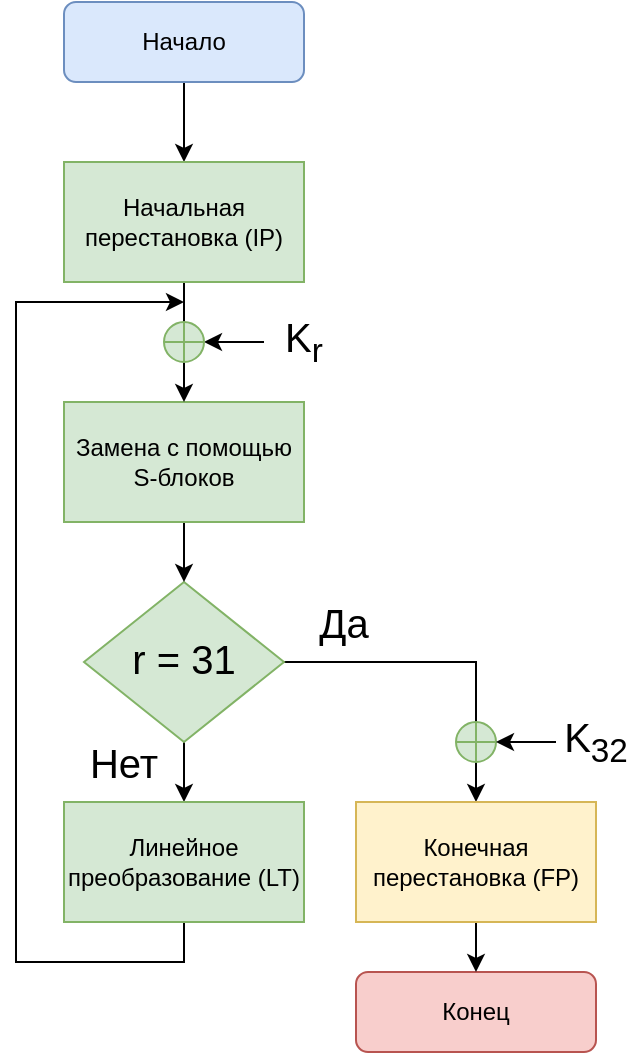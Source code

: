 <mxfile version="14.5.1" type="device"><diagram id="C5RBs43oDa-KdzZeNtuy" name="Page-1"><mxGraphModel dx="1038" dy="616" grid="1" gridSize="10" guides="1" tooltips="1" connect="1" arrows="1" fold="1" page="1" pageScale="1" pageWidth="827" pageHeight="1169" math="0" shadow="0"><root><mxCell id="WIyWlLk6GJQsqaUBKTNV-0"/><mxCell id="WIyWlLk6GJQsqaUBKTNV-1" parent="WIyWlLk6GJQsqaUBKTNV-0"/><mxCell id="W6OIuQh1wU8y-B009mdB-8" style="edgeStyle=orthogonalEdgeStyle;rounded=0;orthogonalLoop=1;jettySize=auto;html=1;exitX=0.5;exitY=1;exitDx=0;exitDy=0;entryX=0.5;entryY=0;entryDx=0;entryDy=0;" parent="WIyWlLk6GJQsqaUBKTNV-1" source="WIyWlLk6GJQsqaUBKTNV-3" target="W6OIuQh1wU8y-B009mdB-6" edge="1"><mxGeometry relative="1" as="geometry"/></mxCell><mxCell id="WIyWlLk6GJQsqaUBKTNV-3" value="Начало" style="rounded=1;whiteSpace=wrap;html=1;fontSize=12;glass=0;strokeWidth=1;shadow=0;fillColor=#dae8fc;strokeColor=#6c8ebf;" parent="WIyWlLk6GJQsqaUBKTNV-1" vertex="1"><mxGeometry x="364" y="40" width="120" height="40" as="geometry"/></mxCell><mxCell id="W6OIuQh1wU8y-B009mdB-16" style="edgeStyle=orthogonalEdgeStyle;rounded=0;orthogonalLoop=1;jettySize=auto;html=1;exitX=0.5;exitY=1;exitDx=0;exitDy=0;entryX=0.5;entryY=0;entryDx=0;entryDy=0;" parent="WIyWlLk6GJQsqaUBKTNV-1" source="WIyWlLk6GJQsqaUBKTNV-6" target="W6OIuQh1wU8y-B009mdB-15" edge="1"><mxGeometry relative="1" as="geometry"/></mxCell><mxCell id="W6OIuQh1wU8y-B009mdB-24" style="edgeStyle=orthogonalEdgeStyle;rounded=0;orthogonalLoop=1;jettySize=auto;html=1;exitX=1;exitY=0.5;exitDx=0;exitDy=0;entryX=0.5;entryY=0;entryDx=0;entryDy=0;" parent="WIyWlLk6GJQsqaUBKTNV-1" source="WIyWlLk6GJQsqaUBKTNV-6" target="W6OIuQh1wU8y-B009mdB-7" edge="1"><mxGeometry relative="1" as="geometry"/></mxCell><mxCell id="WIyWlLk6GJQsqaUBKTNV-6" value="&lt;font style=&quot;font-size: 20px&quot;&gt;r = 31&lt;/font&gt;" style="rhombus;whiteSpace=wrap;html=1;shadow=0;fontFamily=Helvetica;fontSize=12;align=center;strokeWidth=1;spacing=6;spacingTop=-4;fillColor=#d5e8d4;strokeColor=#82b366;" parent="WIyWlLk6GJQsqaUBKTNV-1" vertex="1"><mxGeometry x="374" y="330" width="100" height="80" as="geometry"/></mxCell><mxCell id="WIyWlLk6GJQsqaUBKTNV-11" value="Конец" style="rounded=1;whiteSpace=wrap;html=1;fontSize=12;glass=0;strokeWidth=1;shadow=0;fillColor=#f8cecc;strokeColor=#b85450;" parent="WIyWlLk6GJQsqaUBKTNV-1" vertex="1"><mxGeometry x="510" y="525" width="120" height="40" as="geometry"/></mxCell><mxCell id="W6OIuQh1wU8y-B009mdB-4" value="" style="shape=orEllipse;perimeter=ellipsePerimeter;whiteSpace=wrap;html=1;backgroundOutline=1;fillColor=#d5e8d4;strokeColor=#82b366;" parent="WIyWlLk6GJQsqaUBKTNV-1" vertex="1"><mxGeometry x="560" y="400" width="20" height="20" as="geometry"/></mxCell><mxCell id="W6OIuQh1wU8y-B009mdB-14" style="edgeStyle=orthogonalEdgeStyle;rounded=0;orthogonalLoop=1;jettySize=auto;html=1;exitX=0.5;exitY=1;exitDx=0;exitDy=0;entryX=0.5;entryY=0;entryDx=0;entryDy=0;" parent="WIyWlLk6GJQsqaUBKTNV-1" source="W6OIuQh1wU8y-B009mdB-5" target="WIyWlLk6GJQsqaUBKTNV-6" edge="1"><mxGeometry relative="1" as="geometry"/></mxCell><mxCell id="W6OIuQh1wU8y-B009mdB-5" value="Замена с помощью S-блоков" style="rounded=0;whiteSpace=wrap;html=1;fillColor=#d5e8d4;strokeColor=#82b366;" parent="WIyWlLk6GJQsqaUBKTNV-1" vertex="1"><mxGeometry x="364" y="240" width="120" height="60" as="geometry"/></mxCell><mxCell id="W6OIuQh1wU8y-B009mdB-11" style="edgeStyle=orthogonalEdgeStyle;rounded=0;orthogonalLoop=1;jettySize=auto;html=1;exitX=0.5;exitY=1;exitDx=0;exitDy=0;entryX=0.5;entryY=0;entryDx=0;entryDy=0;" parent="WIyWlLk6GJQsqaUBKTNV-1" source="W6OIuQh1wU8y-B009mdB-6" target="W6OIuQh1wU8y-B009mdB-5" edge="1"><mxGeometry relative="1" as="geometry"/></mxCell><mxCell id="W6OIuQh1wU8y-B009mdB-6" value="Начальная перестановка (IP)" style="rounded=0;whiteSpace=wrap;html=1;fillColor=#d5e8d4;strokeColor=#82b366;" parent="WIyWlLk6GJQsqaUBKTNV-1" vertex="1"><mxGeometry x="364" y="120" width="120" height="60" as="geometry"/></mxCell><mxCell id="W6OIuQh1wU8y-B009mdB-21" style="edgeStyle=orthogonalEdgeStyle;rounded=0;orthogonalLoop=1;jettySize=auto;html=1;exitX=0.5;exitY=1;exitDx=0;exitDy=0;entryX=0.5;entryY=0;entryDx=0;entryDy=0;" parent="WIyWlLk6GJQsqaUBKTNV-1" source="W6OIuQh1wU8y-B009mdB-7" target="WIyWlLk6GJQsqaUBKTNV-11" edge="1"><mxGeometry relative="1" as="geometry"/></mxCell><mxCell id="W6OIuQh1wU8y-B009mdB-7" value="Конечная перестановка (FP)" style="rounded=0;whiteSpace=wrap;html=1;fillColor=#fff2cc;strokeColor=#d6b656;" parent="WIyWlLk6GJQsqaUBKTNV-1" vertex="1"><mxGeometry x="510" y="440" width="120" height="60" as="geometry"/></mxCell><mxCell id="W6OIuQh1wU8y-B009mdB-19" style="edgeStyle=orthogonalEdgeStyle;rounded=0;orthogonalLoop=1;jettySize=auto;html=1;exitX=0.5;exitY=1;exitDx=0;exitDy=0;" parent="WIyWlLk6GJQsqaUBKTNV-1" source="W6OIuQh1wU8y-B009mdB-15" edge="1"><mxGeometry relative="1" as="geometry"><mxPoint x="424" y="190" as="targetPoint"/><Array as="points"><mxPoint x="424" y="520"/><mxPoint x="340" y="520"/><mxPoint x="340" y="190"/></Array></mxGeometry></mxCell><mxCell id="W6OIuQh1wU8y-B009mdB-15" value="Линейное преобразование (LT)" style="rounded=0;whiteSpace=wrap;html=1;fillColor=#d5e8d4;strokeColor=#82b366;" parent="WIyWlLk6GJQsqaUBKTNV-1" vertex="1"><mxGeometry x="364" y="440" width="120" height="60" as="geometry"/></mxCell><mxCell id="W6OIuQh1wU8y-B009mdB-20" value="&lt;font style=&quot;font-size: 20px&quot;&gt;Нет&lt;/font&gt;" style="text;html=1;strokeColor=none;fillColor=none;align=center;verticalAlign=middle;whiteSpace=wrap;rounded=0;" parent="WIyWlLk6GJQsqaUBKTNV-1" vertex="1"><mxGeometry x="374" y="410" width="40" height="20" as="geometry"/></mxCell><mxCell id="W6OIuQh1wU8y-B009mdB-25" value="" style="endArrow=classic;html=1;entryX=1;entryY=0.5;entryDx=0;entryDy=0;" parent="WIyWlLk6GJQsqaUBKTNV-1" edge="1"><mxGeometry width="50" height="50" relative="1" as="geometry"><mxPoint x="610" y="410" as="sourcePoint"/><mxPoint x="580" y="410" as="targetPoint"/></mxGeometry></mxCell><mxCell id="W6OIuQh1wU8y-B009mdB-26" value="&lt;font style=&quot;font-size: 20px&quot;&gt;K&lt;sub&gt;32&lt;/sub&gt;&lt;/font&gt;" style="text;html=1;strokeColor=none;fillColor=none;align=center;verticalAlign=middle;whiteSpace=wrap;rounded=0;" parent="WIyWlLk6GJQsqaUBKTNV-1" vertex="1"><mxGeometry x="610" y="400" width="40" height="20" as="geometry"/></mxCell><mxCell id="W6OIuQh1wU8y-B009mdB-27" value="" style="endArrow=classic;html=1;entryX=1;entryY=0.5;entryDx=0;entryDy=0;" parent="WIyWlLk6GJQsqaUBKTNV-1" edge="1"><mxGeometry width="50" height="50" relative="1" as="geometry"><mxPoint x="464" y="210" as="sourcePoint"/><mxPoint x="434" y="210" as="targetPoint"/></mxGeometry></mxCell><mxCell id="W6OIuQh1wU8y-B009mdB-28" value="&lt;font style=&quot;font-size: 20px&quot;&gt;K&lt;sub&gt;r&lt;/sub&gt;&lt;/font&gt;" style="text;html=1;strokeColor=none;fillColor=none;align=center;verticalAlign=middle;whiteSpace=wrap;rounded=0;" parent="WIyWlLk6GJQsqaUBKTNV-1" vertex="1"><mxGeometry x="464" y="200" width="40" height="20" as="geometry"/></mxCell><mxCell id="W6OIuQh1wU8y-B009mdB-29" value="&lt;font style=&quot;font-size: 20px&quot;&gt;Да&lt;/font&gt;" style="text;html=1;strokeColor=none;fillColor=none;align=center;verticalAlign=middle;whiteSpace=wrap;rounded=0;" parent="WIyWlLk6GJQsqaUBKTNV-1" vertex="1"><mxGeometry x="484" y="340" width="40" height="20" as="geometry"/></mxCell><mxCell id="W6OIuQh1wU8y-B009mdB-1" value="" style="shape=orEllipse;perimeter=ellipsePerimeter;whiteSpace=wrap;html=1;backgroundOutline=1;fillColor=#d5e8d4;strokeColor=#82b366;" parent="WIyWlLk6GJQsqaUBKTNV-1" vertex="1"><mxGeometry x="414" y="200" width="20" height="20" as="geometry"/></mxCell></root></mxGraphModel></diagram></mxfile>